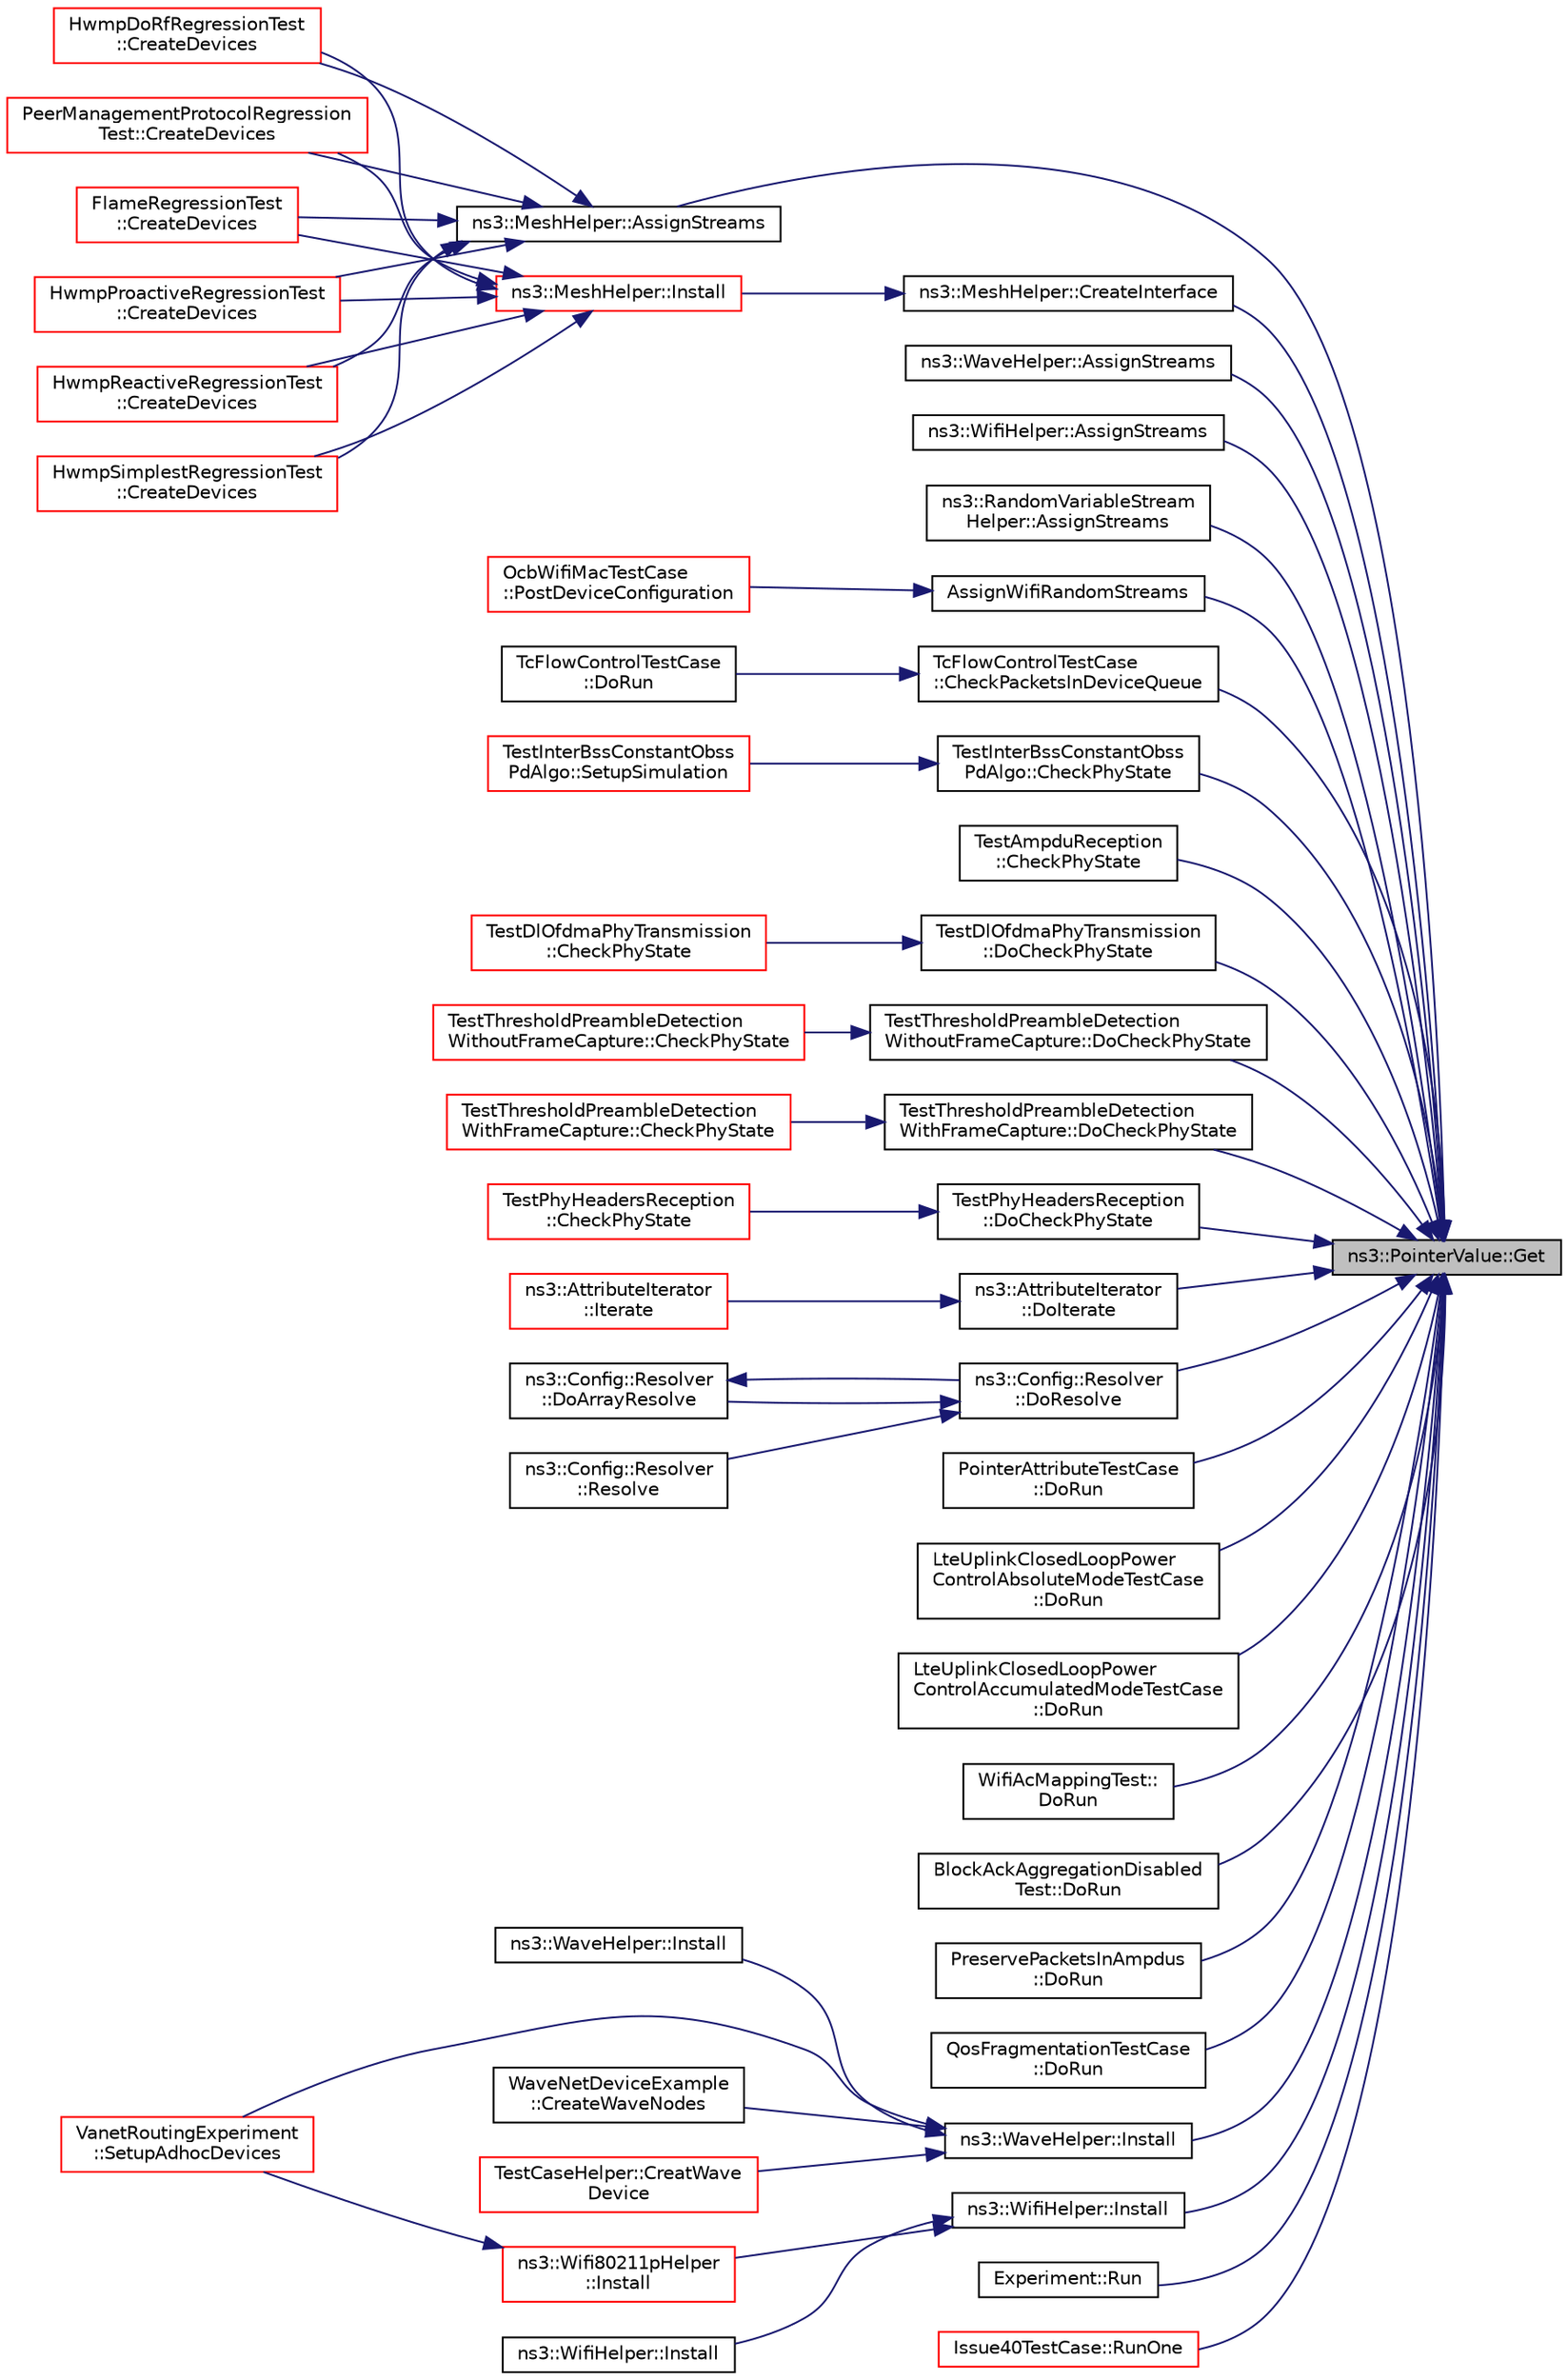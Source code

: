 digraph "ns3::PointerValue::Get"
{
 // LATEX_PDF_SIZE
  edge [fontname="Helvetica",fontsize="10",labelfontname="Helvetica",labelfontsize="10"];
  node [fontname="Helvetica",fontsize="10",shape=record];
  rankdir="RL";
  Node1 [label="ns3::PointerValue::Get",height=0.2,width=0.4,color="black", fillcolor="grey75", style="filled", fontcolor="black",tooltip=" "];
  Node1 -> Node2 [dir="back",color="midnightblue",fontsize="10",style="solid",fontname="Helvetica"];
  Node2 [label="ns3::MeshHelper::AssignStreams",height=0.2,width=0.4,color="black", fillcolor="white", style="filled",URL="$classns3_1_1_mesh_helper.html#a93e9c88a375a86c621a494aafe68882e",tooltip="Assign a fixed random variable stream number to the random variables used by this model."];
  Node2 -> Node3 [dir="back",color="midnightblue",fontsize="10",style="solid",fontname="Helvetica"];
  Node3 [label="HwmpProactiveRegressionTest\l::CreateDevices",height=0.2,width=0.4,color="red", fillcolor="white", style="filled",URL="$class_hwmp_proactive_regression_test.html#a98c6ff2361a7a5065ebf14089edc5bad",tooltip="Create devices function."];
  Node2 -> Node5 [dir="back",color="midnightblue",fontsize="10",style="solid",fontname="Helvetica"];
  Node5 [label="HwmpReactiveRegressionTest\l::CreateDevices",height=0.2,width=0.4,color="red", fillcolor="white", style="filled",URL="$class_hwmp_reactive_regression_test.html#a8b288a6801baae1e65f87de7eb0352a4",tooltip="Create devices function."];
  Node2 -> Node7 [dir="back",color="midnightblue",fontsize="10",style="solid",fontname="Helvetica"];
  Node7 [label="HwmpSimplestRegressionTest\l::CreateDevices",height=0.2,width=0.4,color="red", fillcolor="white", style="filled",URL="$class_hwmp_simplest_regression_test.html#a6866a6d6b0b93241ec0f0c29ef61fd39",tooltip="Create devices function."];
  Node2 -> Node9 [dir="back",color="midnightblue",fontsize="10",style="solid",fontname="Helvetica"];
  Node9 [label="HwmpDoRfRegressionTest\l::CreateDevices",height=0.2,width=0.4,color="red", fillcolor="white", style="filled",URL="$class_hwmp_do_rf_regression_test.html#a55abac18467e059d3c39fa0de53bc436",tooltip="Create devices function."];
  Node2 -> Node11 [dir="back",color="midnightblue",fontsize="10",style="solid",fontname="Helvetica"];
  Node11 [label="PeerManagementProtocolRegression\lTest::CreateDevices",height=0.2,width=0.4,color="red", fillcolor="white", style="filled",URL="$class_peer_management_protocol_regression_test.html#a045b489f508afaecc5b5abb9d3513918",tooltip="Create devices function."];
  Node2 -> Node13 [dir="back",color="midnightblue",fontsize="10",style="solid",fontname="Helvetica"];
  Node13 [label="FlameRegressionTest\l::CreateDevices",height=0.2,width=0.4,color="red", fillcolor="white", style="filled",URL="$class_flame_regression_test.html#aeee4af77af2814f7339f204135cc2733",tooltip="Create devices function."];
  Node1 -> Node15 [dir="back",color="midnightblue",fontsize="10",style="solid",fontname="Helvetica"];
  Node15 [label="ns3::WaveHelper::AssignStreams",height=0.2,width=0.4,color="black", fillcolor="white", style="filled",URL="$classns3_1_1_wave_helper.html#a0dfb77567421c264b7f227eb6b306dee",tooltip="Assign a fixed random variable stream number to the random variables used by the Phy and Mac aspects ..."];
  Node1 -> Node16 [dir="back",color="midnightblue",fontsize="10",style="solid",fontname="Helvetica"];
  Node16 [label="ns3::WifiHelper::AssignStreams",height=0.2,width=0.4,color="black", fillcolor="white", style="filled",URL="$classns3_1_1_wifi_helper.html#ab29bf13f8726c2e0807a583bfea79777",tooltip="Assign a fixed random variable stream number to the random variables used by the PHY and MAC aspects ..."];
  Node1 -> Node17 [dir="back",color="midnightblue",fontsize="10",style="solid",fontname="Helvetica"];
  Node17 [label="ns3::RandomVariableStream\lHelper::AssignStreams",height=0.2,width=0.4,color="black", fillcolor="white", style="filled",URL="$classns3_1_1_random_variable_stream_helper.html#aec2ca1fc9e0321d77f1abd9c56b55cd0",tooltip="This helper method can be used to configure the stream number for one or more RNG streams."];
  Node1 -> Node18 [dir="back",color="midnightblue",fontsize="10",style="solid",fontname="Helvetica"];
  Node18 [label="AssignWifiRandomStreams",height=0.2,width=0.4,color="black", fillcolor="white", style="filled",URL="$ocb-test-suite_8cc.html#a27e1dfc9840ff9d220527fa04cbd65de",tooltip=" "];
  Node18 -> Node19 [dir="back",color="midnightblue",fontsize="10",style="solid",fontname="Helvetica"];
  Node19 [label="OcbWifiMacTestCase\l::PostDeviceConfiguration",height=0.2,width=0.4,color="red", fillcolor="white", style="filled",URL="$class_ocb_wifi_mac_test_case.html#a6b536e2fc476ebf85d4cd0ae7490987c",tooltip="Post device configuration function."];
  Node1 -> Node21 [dir="back",color="midnightblue",fontsize="10",style="solid",fontname="Helvetica"];
  Node21 [label="TcFlowControlTestCase\l::CheckPacketsInDeviceQueue",height=0.2,width=0.4,color="black", fillcolor="white", style="filled",URL="$class_tc_flow_control_test_case.html#af16fc9075a7c9cbc0ef27659c513f0f0",tooltip="Check if the device queue stores the expected number of packets."];
  Node21 -> Node22 [dir="back",color="midnightblue",fontsize="10",style="solid",fontname="Helvetica"];
  Node22 [label="TcFlowControlTestCase\l::DoRun",height=0.2,width=0.4,color="black", fillcolor="white", style="filled",URL="$class_tc_flow_control_test_case.html#a671ac2565d04fd5618e2743289d1b707",tooltip="Implementation to actually run this TestCase."];
  Node1 -> Node23 [dir="back",color="midnightblue",fontsize="10",style="solid",fontname="Helvetica"];
  Node23 [label="TestInterBssConstantObss\lPdAlgo::CheckPhyState",height=0.2,width=0.4,color="black", fillcolor="white", style="filled",URL="$class_test_inter_bss_constant_obss_pd_algo.html#a7086d2c6fe8aa7c1dc254d9cd2972b49",tooltip="Check if the Phy State for a device is an expected value."];
  Node23 -> Node24 [dir="back",color="midnightblue",fontsize="10",style="solid",fontname="Helvetica"];
  Node24 [label="TestInterBssConstantObss\lPdAlgo::SetupSimulation",height=0.2,width=0.4,color="red", fillcolor="white", style="filled",URL="$class_test_inter_bss_constant_obss_pd_algo.html#a1fcecbaf5e5d034b9e28266f26f4b836",tooltip="Setup the simulation."];
  Node1 -> Node27 [dir="back",color="midnightblue",fontsize="10",style="solid",fontname="Helvetica"];
  Node27 [label="TestAmpduReception\l::CheckPhyState",height=0.2,width=0.4,color="black", fillcolor="white", style="filled",URL="$class_test_ampdu_reception.html#ac2c56ad81f327fdf9b42d34e4ab0fdbf",tooltip="Check the PHY state."];
  Node1 -> Node28 [dir="back",color="midnightblue",fontsize="10",style="solid",fontname="Helvetica"];
  Node28 [label="ns3::MeshHelper::CreateInterface",height=0.2,width=0.4,color="black", fillcolor="white", style="filled",URL="$classns3_1_1_mesh_helper.html#a2a760004bc190863ccfea1a4537283cf",tooltip=" "];
  Node28 -> Node29 [dir="back",color="midnightblue",fontsize="10",style="solid",fontname="Helvetica"];
  Node29 [label="ns3::MeshHelper::Install",height=0.2,width=0.4,color="red", fillcolor="white", style="filled",URL="$classns3_1_1_mesh_helper.html#aad0ab4cd70adc0f716489a725dac3acc",tooltip="Install 802.11s mesh device & protocols on given node list."];
  Node29 -> Node3 [dir="back",color="midnightblue",fontsize="10",style="solid",fontname="Helvetica"];
  Node29 -> Node5 [dir="back",color="midnightblue",fontsize="10",style="solid",fontname="Helvetica"];
  Node29 -> Node7 [dir="back",color="midnightblue",fontsize="10",style="solid",fontname="Helvetica"];
  Node29 -> Node9 [dir="back",color="midnightblue",fontsize="10",style="solid",fontname="Helvetica"];
  Node29 -> Node11 [dir="back",color="midnightblue",fontsize="10",style="solid",fontname="Helvetica"];
  Node29 -> Node13 [dir="back",color="midnightblue",fontsize="10",style="solid",fontname="Helvetica"];
  Node1 -> Node32 [dir="back",color="midnightblue",fontsize="10",style="solid",fontname="Helvetica"];
  Node32 [label="TestDlOfdmaPhyTransmission\l::DoCheckPhyState",height=0.2,width=0.4,color="black", fillcolor="white", style="filled",URL="$class_test_dl_ofdma_phy_transmission.html#ac6b1df6fd8274bfdd6f951a147439709",tooltip="Check the PHY state now."];
  Node32 -> Node33 [dir="back",color="midnightblue",fontsize="10",style="solid",fontname="Helvetica"];
  Node33 [label="TestDlOfdmaPhyTransmission\l::CheckPhyState",height=0.2,width=0.4,color="red", fillcolor="white", style="filled",URL="$class_test_dl_ofdma_phy_transmission.html#aab23a548cea1595472d61233a81503ff",tooltip="Schedule now to check the PHY state."];
  Node1 -> Node36 [dir="back",color="midnightblue",fontsize="10",style="solid",fontname="Helvetica"];
  Node36 [label="TestThresholdPreambleDetection\lWithoutFrameCapture::DoCheckPhyState",height=0.2,width=0.4,color="black", fillcolor="white", style="filled",URL="$class_test_threshold_preamble_detection_without_frame_capture.html#a7815ef50fb0838d753adc4c2964d8731",tooltip="Check the PHY state now."];
  Node36 -> Node37 [dir="back",color="midnightblue",fontsize="10",style="solid",fontname="Helvetica"];
  Node37 [label="TestThresholdPreambleDetection\lWithoutFrameCapture::CheckPhyState",height=0.2,width=0.4,color="red", fillcolor="white", style="filled",URL="$class_test_threshold_preamble_detection_without_frame_capture.html#ae6fa2b3d0f3f8a5d0b77fb8830370a57",tooltip="Schedule now to check the PHY state."];
  Node1 -> Node39 [dir="back",color="midnightblue",fontsize="10",style="solid",fontname="Helvetica"];
  Node39 [label="TestThresholdPreambleDetection\lWithFrameCapture::DoCheckPhyState",height=0.2,width=0.4,color="black", fillcolor="white", style="filled",URL="$class_test_threshold_preamble_detection_with_frame_capture.html#aaab9b3462d0cfe7cf69a340e050ec8e0",tooltip="Check the PHY state now."];
  Node39 -> Node40 [dir="back",color="midnightblue",fontsize="10",style="solid",fontname="Helvetica"];
  Node40 [label="TestThresholdPreambleDetection\lWithFrameCapture::CheckPhyState",height=0.2,width=0.4,color="red", fillcolor="white", style="filled",URL="$class_test_threshold_preamble_detection_with_frame_capture.html#a07245957838fb2ec3ff3330b14629f2a",tooltip="Schedule now to check the PHY state."];
  Node1 -> Node42 [dir="back",color="midnightblue",fontsize="10",style="solid",fontname="Helvetica"];
  Node42 [label="TestPhyHeadersReception\l::DoCheckPhyState",height=0.2,width=0.4,color="black", fillcolor="white", style="filled",URL="$class_test_phy_headers_reception.html#abfa5ffaefa260ac7a3ad27f8fe197a15",tooltip="Check the PHY state now."];
  Node42 -> Node43 [dir="back",color="midnightblue",fontsize="10",style="solid",fontname="Helvetica"];
  Node43 [label="TestPhyHeadersReception\l::CheckPhyState",height=0.2,width=0.4,color="red", fillcolor="white", style="filled",URL="$class_test_phy_headers_reception.html#aa4997f5f930d92073560e8af797cc7ea",tooltip="Schedule now to check the PHY state."];
  Node1 -> Node45 [dir="back",color="midnightblue",fontsize="10",style="solid",fontname="Helvetica"];
  Node45 [label="ns3::AttributeIterator\l::DoIterate",height=0.2,width=0.4,color="black", fillcolor="white", style="filled",URL="$classns3_1_1_attribute_iterator.html#a01259d50f232e21c9c605547e26b34bb",tooltip="Perform the iteration."];
  Node45 -> Node46 [dir="back",color="midnightblue",fontsize="10",style="solid",fontname="Helvetica"];
  Node46 [label="ns3::AttributeIterator\l::Iterate",height=0.2,width=0.4,color="red", fillcolor="white", style="filled",URL="$classns3_1_1_attribute_iterator.html#a8e7de38f441cc482c2d507e2a4927b8c",tooltip="Start the process of iterating all objects from the root namespace object."];
  Node1 -> Node49 [dir="back",color="midnightblue",fontsize="10",style="solid",fontname="Helvetica"];
  Node49 [label="ns3::Config::Resolver\l::DoResolve",height=0.2,width=0.4,color="black", fillcolor="white", style="filled",URL="$classns3_1_1_config_1_1_resolver.html#a9a11800bcd8194622703c5cd154ba792",tooltip="Parse the next element in the Config path."];
  Node49 -> Node50 [dir="back",color="midnightblue",fontsize="10",style="solid",fontname="Helvetica"];
  Node50 [label="ns3::Config::Resolver\l::DoArrayResolve",height=0.2,width=0.4,color="black", fillcolor="white", style="filled",URL="$classns3_1_1_config_1_1_resolver.html#af77719f6e2e914d5e8f003d5768cb827",tooltip="Parse an index on the Config path."];
  Node50 -> Node49 [dir="back",color="midnightblue",fontsize="10",style="solid",fontname="Helvetica"];
  Node49 -> Node51 [dir="back",color="midnightblue",fontsize="10",style="solid",fontname="Helvetica"];
  Node51 [label="ns3::Config::Resolver\l::Resolve",height=0.2,width=0.4,color="black", fillcolor="white", style="filled",URL="$classns3_1_1_config_1_1_resolver.html#a502c28aff17251890b7d2e0ade73847b",tooltip="Parse the stored Config path into an object reference, beginning at the indicated root object."];
  Node1 -> Node52 [dir="back",color="midnightblue",fontsize="10",style="solid",fontname="Helvetica"];
  Node52 [label="PointerAttributeTestCase\l::DoRun",height=0.2,width=0.4,color="black", fillcolor="white", style="filled",URL="$class_pointer_attribute_test_case.html#a4dd7258b7c7146be0a0ba69b9b5633d9",tooltip="Implementation to actually run this TestCase."];
  Node1 -> Node53 [dir="back",color="midnightblue",fontsize="10",style="solid",fontname="Helvetica"];
  Node53 [label="LteUplinkClosedLoopPower\lControlAbsoluteModeTestCase\l::DoRun",height=0.2,width=0.4,color="black", fillcolor="white", style="filled",URL="$class_lte_uplink_closed_loop_power_control_absolute_mode_test_case.html#a6a3e4107566655c5cbbf946c0e68c3d0",tooltip="Implementation to actually run this TestCase."];
  Node1 -> Node54 [dir="back",color="midnightblue",fontsize="10",style="solid",fontname="Helvetica"];
  Node54 [label="LteUplinkClosedLoopPower\lControlAccumulatedModeTestCase\l::DoRun",height=0.2,width=0.4,color="black", fillcolor="white", style="filled",URL="$class_lte_uplink_closed_loop_power_control_accumulated_mode_test_case.html#aefa91ec44dabd2bed1558fce70290da9",tooltip="Implementation to actually run this TestCase."];
  Node1 -> Node55 [dir="back",color="midnightblue",fontsize="10",style="solid",fontname="Helvetica"];
  Node55 [label="WifiAcMappingTest::\lDoRun",height=0.2,width=0.4,color="black", fillcolor="white", style="filled",URL="$class_wifi_ac_mapping_test.html#ae0d828d29768d59590210d2f1bf8a552",tooltip="Implementation to actually run this TestCase."];
  Node1 -> Node56 [dir="back",color="midnightblue",fontsize="10",style="solid",fontname="Helvetica"];
  Node56 [label="BlockAckAggregationDisabled\lTest::DoRun",height=0.2,width=0.4,color="black", fillcolor="white", style="filled",URL="$class_block_ack_aggregation_disabled_test.html#a8c9854ea317152d3c6bc9b83f981a21c",tooltip="Implementation to actually run this TestCase."];
  Node1 -> Node57 [dir="back",color="midnightblue",fontsize="10",style="solid",fontname="Helvetica"];
  Node57 [label="PreservePacketsInAmpdus\l::DoRun",height=0.2,width=0.4,color="black", fillcolor="white", style="filled",URL="$class_preserve_packets_in_ampdus.html#a38dc259d6a12a8e190f5ceea0235624e",tooltip="Implementation to actually run this TestCase."];
  Node1 -> Node58 [dir="back",color="midnightblue",fontsize="10",style="solid",fontname="Helvetica"];
  Node58 [label="QosFragmentationTestCase\l::DoRun",height=0.2,width=0.4,color="black", fillcolor="white", style="filled",URL="$class_qos_fragmentation_test_case.html#a2478d61cab2625769f26555d4dcb420b",tooltip="Implementation to actually run this TestCase."];
  Node1 -> Node59 [dir="back",color="midnightblue",fontsize="10",style="solid",fontname="Helvetica"];
  Node59 [label="ns3::WaveHelper::Install",height=0.2,width=0.4,color="black", fillcolor="white", style="filled",URL="$classns3_1_1_wave_helper.html#a31155675aae4cc3ca5320664f15a967d",tooltip=" "];
  Node59 -> Node60 [dir="back",color="midnightblue",fontsize="10",style="solid",fontname="Helvetica"];
  Node60 [label="WaveNetDeviceExample\l::CreateWaveNodes",height=0.2,width=0.4,color="black", fillcolor="white", style="filled",URL="$class_wave_net_device_example.html#a825285810121c865230f6fafe6428081",tooltip="Create WAVE nodes function."];
  Node59 -> Node61 [dir="back",color="midnightblue",fontsize="10",style="solid",fontname="Helvetica"];
  Node61 [label="TestCaseHelper::CreatWave\lDevice",height=0.2,width=0.4,color="red", fillcolor="white", style="filled",URL="$class_test_case_helper.html#a24337801fa036883111fa1968606b57e",tooltip="Create WAVE device function."];
  Node59 -> Node65 [dir="back",color="midnightblue",fontsize="10",style="solid",fontname="Helvetica"];
  Node65 [label="ns3::WaveHelper::Install",height=0.2,width=0.4,color="black", fillcolor="white", style="filled",URL="$classns3_1_1_wave_helper.html#aa26286a649f48cf59d323ff0009ceced",tooltip=" "];
  Node59 -> Node66 [dir="back",color="midnightblue",fontsize="10",style="solid",fontname="Helvetica"];
  Node66 [label="VanetRoutingExperiment\l::SetupAdhocDevices",height=0.2,width=0.4,color="red", fillcolor="white", style="filled",URL="$class_vanet_routing_experiment.html#a8de4279cfaf91886970596e9ba8a4a75",tooltip="Set up the adhoc devices."];
  Node1 -> Node68 [dir="back",color="midnightblue",fontsize="10",style="solid",fontname="Helvetica"];
  Node68 [label="ns3::WifiHelper::Install",height=0.2,width=0.4,color="black", fillcolor="white", style="filled",URL="$classns3_1_1_wifi_helper.html#acf88c2d3f0721a1023794fb60502a9d6",tooltip=" "];
  Node68 -> Node69 [dir="back",color="midnightblue",fontsize="10",style="solid",fontname="Helvetica"];
  Node69 [label="ns3::WifiHelper::Install",height=0.2,width=0.4,color="black", fillcolor="white", style="filled",URL="$classns3_1_1_wifi_helper.html#ae3cf8b14724154f49e73e651ff00c0bc",tooltip=" "];
  Node68 -> Node70 [dir="back",color="midnightblue",fontsize="10",style="solid",fontname="Helvetica"];
  Node70 [label="ns3::Wifi80211pHelper\l::Install",height=0.2,width=0.4,color="red", fillcolor="white", style="filled",URL="$classns3_1_1_wifi80211p_helper.html#a513ab88d489ae9f25d0aaeefb7de7829",tooltip=" "];
  Node70 -> Node66 [dir="back",color="midnightblue",fontsize="10",style="solid",fontname="Helvetica"];
  Node1 -> Node72 [dir="back",color="midnightblue",fontsize="10",style="solid",fontname="Helvetica"];
  Node72 [label="Experiment::Run",height=0.2,width=0.4,color="black", fillcolor="white", style="filled",URL="$class_experiment.html#abad6e932214977891837db4f39a80db5",tooltip=" "];
  Node1 -> Node73 [dir="back",color="midnightblue",fontsize="10",style="solid",fontname="Helvetica"];
  Node73 [label="Issue40TestCase::RunOne",height=0.2,width=0.4,color="red", fillcolor="white", style="filled",URL="$class_issue40_test_case.html#a0be6a572bf0e4326e49d9ebe8f90e0c4",tooltip="Run one function."];
}
